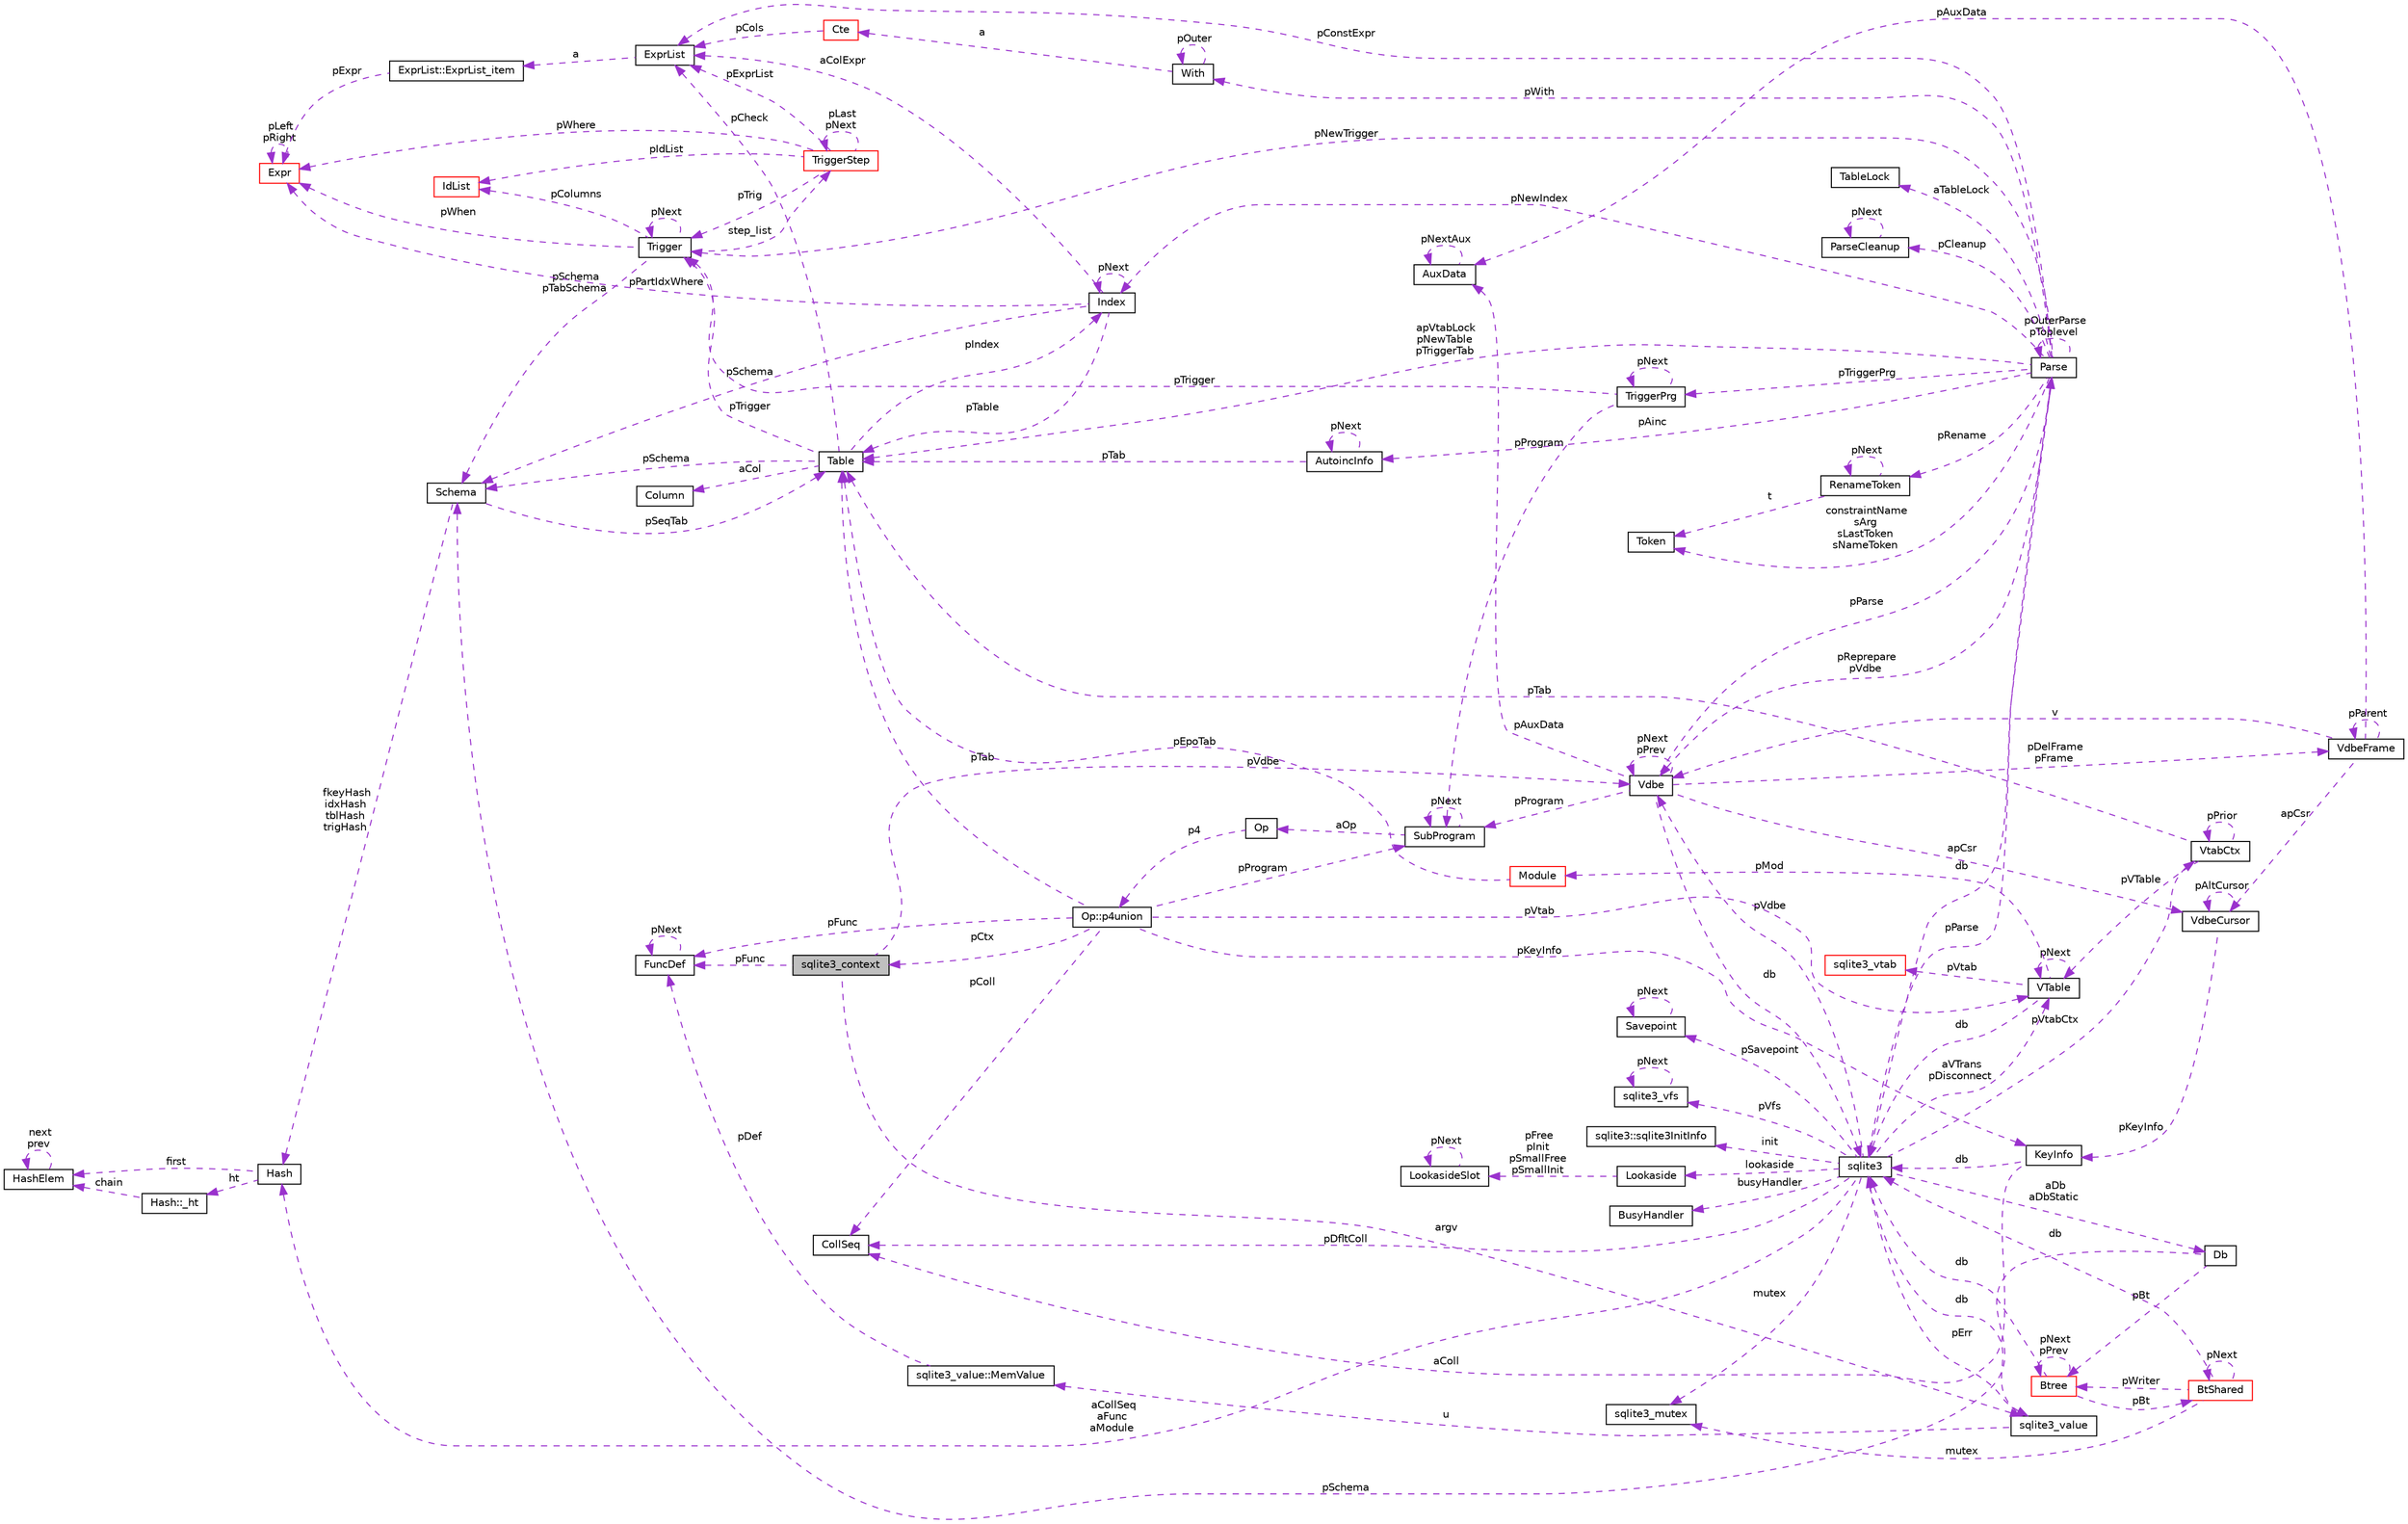 digraph "sqlite3_context"
{
 // LATEX_PDF_SIZE
  edge [fontname="Helvetica",fontsize="10",labelfontname="Helvetica",labelfontsize="10"];
  node [fontname="Helvetica",fontsize="10",shape=record];
  rankdir="LR";
  Node1 [label="sqlite3_context",height=0.2,width=0.4,color="black", fillcolor="grey75", style="filled", fontcolor="black",tooltip=" "];
  Node2 -> Node1 [dir="back",color="darkorchid3",fontsize="10",style="dashed",label=" pFunc" ,fontname="Helvetica"];
  Node2 [label="FuncDef",height=0.2,width=0.4,color="black", fillcolor="white", style="filled",URL="$d1/d3a/structFuncDef.html",tooltip=" "];
  Node2 -> Node2 [dir="back",color="darkorchid3",fontsize="10",style="dashed",label=" pNext" ,fontname="Helvetica"];
  Node3 -> Node1 [dir="back",color="darkorchid3",fontsize="10",style="dashed",label=" pVdbe" ,fontname="Helvetica"];
  Node3 [label="Vdbe",height=0.2,width=0.4,color="black", fillcolor="white", style="filled",URL="$db/d1b/sqlite3_8c.html#de/d53/structVdbe",tooltip=" "];
  Node4 -> Node3 [dir="back",color="darkorchid3",fontsize="10",style="dashed",label=" db" ,fontname="Helvetica"];
  Node4 [label="sqlite3",height=0.2,width=0.4,color="black", fillcolor="white", style="filled",URL="$d9/dcd/structsqlite3.html",tooltip=" "];
  Node5 -> Node4 [dir="back",color="darkorchid3",fontsize="10",style="dashed",label=" pVfs" ,fontname="Helvetica"];
  Node5 [label="sqlite3_vfs",height=0.2,width=0.4,color="black", fillcolor="white", style="filled",URL="$d3/d36/structsqlite3__vfs.html",tooltip=" "];
  Node5 -> Node5 [dir="back",color="darkorchid3",fontsize="10",style="dashed",label=" pNext" ,fontname="Helvetica"];
  Node3 -> Node4 [dir="back",color="darkorchid3",fontsize="10",style="dashed",label=" pVdbe" ,fontname="Helvetica"];
  Node6 -> Node4 [dir="back",color="darkorchid3",fontsize="10",style="dashed",label=" pDfltColl" ,fontname="Helvetica"];
  Node6 [label="CollSeq",height=0.2,width=0.4,color="black", fillcolor="white", style="filled",URL="$d1/d4e/structCollSeq.html",tooltip=" "];
  Node7 -> Node4 [dir="back",color="darkorchid3",fontsize="10",style="dashed",label=" mutex" ,fontname="Helvetica"];
  Node7 [label="sqlite3_mutex",height=0.2,width=0.4,color="black", fillcolor="white", style="filled",URL="$db/d1b/sqlite3_8c.html#d5/d3c/structsqlite3__mutex",tooltip=" "];
  Node8 -> Node4 [dir="back",color="darkorchid3",fontsize="10",style="dashed",label=" aDb\naDbStatic" ,fontname="Helvetica"];
  Node8 [label="Db",height=0.2,width=0.4,color="black", fillcolor="white", style="filled",URL="$db/d1b/sqlite3_8c.html#d2/d6b/structDb",tooltip=" "];
  Node9 -> Node8 [dir="back",color="darkorchid3",fontsize="10",style="dashed",label=" pBt" ,fontname="Helvetica"];
  Node9 [label="Btree",height=0.2,width=0.4,color="red", fillcolor="white", style="filled",URL="$db/d1b/sqlite3_8c.html#dd/db3/structBtree",tooltip=" "];
  Node4 -> Node9 [dir="back",color="darkorchid3",fontsize="10",style="dashed",label=" db" ,fontname="Helvetica"];
  Node10 -> Node9 [dir="back",color="darkorchid3",fontsize="10",style="dashed",label=" pBt" ,fontname="Helvetica"];
  Node10 [label="BtShared",height=0.2,width=0.4,color="red", fillcolor="white", style="filled",URL="$d4/da0/structBtShared.html",tooltip=" "];
  Node4 -> Node10 [dir="back",color="darkorchid3",fontsize="10",style="dashed",label=" db" ,fontname="Helvetica"];
  Node7 -> Node10 [dir="back",color="darkorchid3",fontsize="10",style="dashed",label=" mutex" ,fontname="Helvetica"];
  Node10 -> Node10 [dir="back",color="darkorchid3",fontsize="10",style="dashed",label=" pNext" ,fontname="Helvetica"];
  Node9 -> Node10 [dir="back",color="darkorchid3",fontsize="10",style="dashed",label=" pWriter" ,fontname="Helvetica"];
  Node9 -> Node9 [dir="back",color="darkorchid3",fontsize="10",style="dashed",label=" pNext\npPrev" ,fontname="Helvetica"];
  Node27 -> Node8 [dir="back",color="darkorchid3",fontsize="10",style="dashed",label=" pSchema" ,fontname="Helvetica"];
  Node27 [label="Schema",height=0.2,width=0.4,color="black", fillcolor="white", style="filled",URL="$db/d1b/sqlite3_8c.html#d8/db0/structSchema",tooltip=" "];
  Node28 -> Node27 [dir="back",color="darkorchid3",fontsize="10",style="dashed",label=" fkeyHash\nidxHash\ntblHash\ntrigHash" ,fontname="Helvetica"];
  Node28 [label="Hash",height=0.2,width=0.4,color="black", fillcolor="white", style="filled",URL="$db/d1b/sqlite3_8c.html#d1/dbe/structHash",tooltip=" "];
  Node29 -> Node28 [dir="back",color="darkorchid3",fontsize="10",style="dashed",label=" first" ,fontname="Helvetica"];
  Node29 [label="HashElem",height=0.2,width=0.4,color="black", fillcolor="white", style="filled",URL="$db/d1b/sqlite3_8c.html#da/d21/structHashElem",tooltip=" "];
  Node29 -> Node29 [dir="back",color="darkorchid3",fontsize="10",style="dashed",label=" next\nprev" ,fontname="Helvetica"];
  Node30 -> Node28 [dir="back",color="darkorchid3",fontsize="10",style="dashed",label=" ht" ,fontname="Helvetica"];
  Node30 [label="Hash::_ht",height=0.2,width=0.4,color="black", fillcolor="white", style="filled",URL="$db/d1b/sqlite3_8c.html#d7/d1f/structHash_1_1__ht",tooltip=" "];
  Node29 -> Node30 [dir="back",color="darkorchid3",fontsize="10",style="dashed",label=" chain" ,fontname="Helvetica"];
  Node31 -> Node27 [dir="back",color="darkorchid3",fontsize="10",style="dashed",label=" pSeqTab" ,fontname="Helvetica"];
  Node31 [label="Table",height=0.2,width=0.4,color="black", fillcolor="white", style="filled",URL="$db/d1b/sqlite3_8c.html#dc/dcb/structTable",tooltip=" "];
  Node32 -> Node31 [dir="back",color="darkorchid3",fontsize="10",style="dashed",label=" aCol" ,fontname="Helvetica"];
  Node32 [label="Column",height=0.2,width=0.4,color="black", fillcolor="white", style="filled",URL="$db/d1b/sqlite3_8c.html#dc/dc1/structColumn",tooltip=" "];
  Node33 -> Node31 [dir="back",color="darkorchid3",fontsize="10",style="dashed",label=" pIndex" ,fontname="Helvetica"];
  Node33 [label="Index",height=0.2,width=0.4,color="black", fillcolor="white", style="filled",URL="$db/d1b/sqlite3_8c.html#df/d86/structIndex",tooltip=" "];
  Node31 -> Node33 [dir="back",color="darkorchid3",fontsize="10",style="dashed",label=" pTable" ,fontname="Helvetica"];
  Node33 -> Node33 [dir="back",color="darkorchid3",fontsize="10",style="dashed",label=" pNext" ,fontname="Helvetica"];
  Node27 -> Node33 [dir="back",color="darkorchid3",fontsize="10",style="dashed",label=" pSchema" ,fontname="Helvetica"];
  Node34 -> Node33 [dir="back",color="darkorchid3",fontsize="10",style="dashed",label=" pPartIdxWhere" ,fontname="Helvetica"];
  Node34 [label="Expr",height=0.2,width=0.4,color="red", fillcolor="white", style="filled",URL="$db/d1b/sqlite3_8c.html#d4/dfb/structExpr",tooltip=" "];
  Node34 -> Node34 [dir="back",color="darkorchid3",fontsize="10",style="dashed",label=" pLeft\npRight" ,fontname="Helvetica"];
  Node36 -> Node33 [dir="back",color="darkorchid3",fontsize="10",style="dashed",label=" aColExpr" ,fontname="Helvetica"];
  Node36 [label="ExprList",height=0.2,width=0.4,color="black", fillcolor="white", style="filled",URL="$db/d1b/sqlite3_8c.html#d5/d5c/structExprList",tooltip=" "];
  Node37 -> Node36 [dir="back",color="darkorchid3",fontsize="10",style="dashed",label=" a" ,fontname="Helvetica"];
  Node37 [label="ExprList::ExprList_item",height=0.2,width=0.4,color="black", fillcolor="white", style="filled",URL="$db/d1b/sqlite3_8c.html#d8/dae/structExprList_1_1ExprList__item",tooltip=" "];
  Node34 -> Node37 [dir="back",color="darkorchid3",fontsize="10",style="dashed",label=" pExpr" ,fontname="Helvetica"];
  Node36 -> Node31 [dir="back",color="darkorchid3",fontsize="10",style="dashed",label=" pCheck" ,fontname="Helvetica"];
  Node40 -> Node31 [dir="back",color="darkorchid3",fontsize="10",style="dashed",label=" pTrigger" ,fontname="Helvetica"];
  Node40 [label="Trigger",height=0.2,width=0.4,color="black", fillcolor="white", style="filled",URL="$db/d1b/sqlite3_8c.html#dc/d15/structTrigger",tooltip=" "];
  Node34 -> Node40 [dir="back",color="darkorchid3",fontsize="10",style="dashed",label=" pWhen" ,fontname="Helvetica"];
  Node41 -> Node40 [dir="back",color="darkorchid3",fontsize="10",style="dashed",label=" pColumns" ,fontname="Helvetica"];
  Node41 [label="IdList",height=0.2,width=0.4,color="red", fillcolor="white", style="filled",URL="$db/d1b/sqlite3_8c.html#da/d69/structIdList",tooltip=" "];
  Node27 -> Node40 [dir="back",color="darkorchid3",fontsize="10",style="dashed",label=" pSchema\npTabSchema" ,fontname="Helvetica"];
  Node43 -> Node40 [dir="back",color="darkorchid3",fontsize="10",style="dashed",label=" step_list" ,fontname="Helvetica"];
  Node43 [label="TriggerStep",height=0.2,width=0.4,color="red", fillcolor="white", style="filled",URL="$db/d1b/sqlite3_8c.html#d5/da5/structTriggerStep",tooltip=" "];
  Node40 -> Node43 [dir="back",color="darkorchid3",fontsize="10",style="dashed",label=" pTrig" ,fontname="Helvetica"];
  Node34 -> Node43 [dir="back",color="darkorchid3",fontsize="10",style="dashed",label=" pWhere" ,fontname="Helvetica"];
  Node36 -> Node43 [dir="back",color="darkorchid3",fontsize="10",style="dashed",label=" pExprList" ,fontname="Helvetica"];
  Node41 -> Node43 [dir="back",color="darkorchid3",fontsize="10",style="dashed",label=" pIdList" ,fontname="Helvetica"];
  Node43 -> Node43 [dir="back",color="darkorchid3",fontsize="10",style="dashed",label=" pLast\npNext" ,fontname="Helvetica"];
  Node40 -> Node40 [dir="back",color="darkorchid3",fontsize="10",style="dashed",label=" pNext" ,fontname="Helvetica"];
  Node27 -> Node31 [dir="back",color="darkorchid3",fontsize="10",style="dashed",label=" pSchema" ,fontname="Helvetica"];
  Node52 -> Node4 [dir="back",color="darkorchid3",fontsize="10",style="dashed",label=" init" ,fontname="Helvetica"];
  Node52 [label="sqlite3::sqlite3InitInfo",height=0.2,width=0.4,color="black", fillcolor="white", style="filled",URL="$d9/dcd/structsqlite3.html#df/d52/structsqlite3_1_1sqlite3InitInfo",tooltip=" "];
  Node53 -> Node4 [dir="back",color="darkorchid3",fontsize="10",style="dashed",label=" pParse" ,fontname="Helvetica"];
  Node53 [label="Parse",height=0.2,width=0.4,color="black", fillcolor="white", style="filled",URL="$db/d1b/sqlite3_8c.html#db/dbb/structParse",tooltip=" "];
  Node4 -> Node53 [dir="back",color="darkorchid3",fontsize="10",style="dashed",label=" db" ,fontname="Helvetica"];
  Node3 -> Node53 [dir="back",color="darkorchid3",fontsize="10",style="dashed",label=" pReprepare\npVdbe" ,fontname="Helvetica"];
  Node36 -> Node53 [dir="back",color="darkorchid3",fontsize="10",style="dashed",label=" pConstExpr" ,fontname="Helvetica"];
  Node54 -> Node53 [dir="back",color="darkorchid3",fontsize="10",style="dashed",label=" constraintName\nsArg\nsLastToken\nsNameToken" ,fontname="Helvetica"];
  Node54 [label="Token",height=0.2,width=0.4,color="black", fillcolor="white", style="filled",URL="$db/d1b/sqlite3_8c.html#df/dcd/structToken",tooltip=" "];
  Node55 -> Node53 [dir="back",color="darkorchid3",fontsize="10",style="dashed",label=" aTableLock" ,fontname="Helvetica"];
  Node55 [label="TableLock",height=0.2,width=0.4,color="black", fillcolor="white", style="filled",URL="$db/d1b/sqlite3_8c.html#d1/d79/structTableLock",tooltip=" "];
  Node56 -> Node53 [dir="back",color="darkorchid3",fontsize="10",style="dashed",label=" pAinc" ,fontname="Helvetica"];
  Node56 [label="AutoincInfo",height=0.2,width=0.4,color="black", fillcolor="white", style="filled",URL="$db/d1b/sqlite3_8c.html#db/d7b/structAutoincInfo",tooltip=" "];
  Node56 -> Node56 [dir="back",color="darkorchid3",fontsize="10",style="dashed",label=" pNext" ,fontname="Helvetica"];
  Node31 -> Node56 [dir="back",color="darkorchid3",fontsize="10",style="dashed",label=" pTab" ,fontname="Helvetica"];
  Node53 -> Node53 [dir="back",color="darkorchid3",fontsize="10",style="dashed",label=" pOuterParse\npToplevel" ,fontname="Helvetica"];
  Node31 -> Node53 [dir="back",color="darkorchid3",fontsize="10",style="dashed",label=" apVtabLock\npNewTable\npTriggerTab" ,fontname="Helvetica"];
  Node57 -> Node53 [dir="back",color="darkorchid3",fontsize="10",style="dashed",label=" pTriggerPrg" ,fontname="Helvetica"];
  Node57 [label="TriggerPrg",height=0.2,width=0.4,color="black", fillcolor="white", style="filled",URL="$db/d1b/sqlite3_8c.html#d9/d62/structTriggerPrg",tooltip=" "];
  Node40 -> Node57 [dir="back",color="darkorchid3",fontsize="10",style="dashed",label=" pTrigger" ,fontname="Helvetica"];
  Node57 -> Node57 [dir="back",color="darkorchid3",fontsize="10",style="dashed",label=" pNext" ,fontname="Helvetica"];
  Node58 -> Node57 [dir="back",color="darkorchid3",fontsize="10",style="dashed",label=" pProgram" ,fontname="Helvetica"];
  Node58 [label="SubProgram",height=0.2,width=0.4,color="black", fillcolor="white", style="filled",URL="$db/d1b/sqlite3_8c.html#de/d7a/structSubProgram",tooltip=" "];
  Node59 -> Node58 [dir="back",color="darkorchid3",fontsize="10",style="dashed",label=" aOp" ,fontname="Helvetica"];
  Node59 [label="Op",height=0.2,width=0.4,color="black", fillcolor="white", style="filled",URL="$db/d1b/sqlite3_8c.html#d5/d1d/structVdbeOp",tooltip=" "];
  Node60 -> Node59 [dir="back",color="darkorchid3",fontsize="10",style="dashed",label=" p4" ,fontname="Helvetica"];
  Node60 [label="Op::p4union",height=0.2,width=0.4,color="black", fillcolor="white", style="filled",URL="$db/d1b/sqlite3_8c.html#dd/d82/unionVdbeOp_1_1p4union",tooltip=" "];
  Node2 -> Node60 [dir="back",color="darkorchid3",fontsize="10",style="dashed",label=" pFunc" ,fontname="Helvetica"];
  Node1 -> Node60 [dir="back",color="darkorchid3",fontsize="10",style="dashed",label=" pCtx" ,fontname="Helvetica"];
  Node6 -> Node60 [dir="back",color="darkorchid3",fontsize="10",style="dashed",label=" pColl" ,fontname="Helvetica"];
  Node61 -> Node60 [dir="back",color="darkorchid3",fontsize="10",style="dashed",label=" pVtab" ,fontname="Helvetica"];
  Node61 [label="VTable",height=0.2,width=0.4,color="black", fillcolor="white", style="filled",URL="$db/d1b/sqlite3_8c.html#d9/dde/structVTable",tooltip=" "];
  Node4 -> Node61 [dir="back",color="darkorchid3",fontsize="10",style="dashed",label=" db" ,fontname="Helvetica"];
  Node62 -> Node61 [dir="back",color="darkorchid3",fontsize="10",style="dashed",label=" pMod" ,fontname="Helvetica"];
  Node62 [label="Module",height=0.2,width=0.4,color="red", fillcolor="white", style="filled",URL="$d0/dc5/structModule.html",tooltip=" "];
  Node31 -> Node62 [dir="back",color="darkorchid3",fontsize="10",style="dashed",label=" pEpoTab" ,fontname="Helvetica"];
  Node64 -> Node61 [dir="back",color="darkorchid3",fontsize="10",style="dashed",label=" pVtab" ,fontname="Helvetica"];
  Node64 [label="sqlite3_vtab",height=0.2,width=0.4,color="red", fillcolor="white", style="filled",URL="$de/dd3/sqlite3_8h.html#d3/d12/structsqlite3__vtab",tooltip=" "];
  Node61 -> Node61 [dir="back",color="darkorchid3",fontsize="10",style="dashed",label=" pNext" ,fontname="Helvetica"];
  Node24 -> Node60 [dir="back",color="darkorchid3",fontsize="10",style="dashed",label=" pKeyInfo" ,fontname="Helvetica"];
  Node24 [label="KeyInfo",height=0.2,width=0.4,color="black", fillcolor="white", style="filled",URL="$db/d1b/sqlite3_8c.html#d2/d51/structKeyInfo",tooltip=" "];
  Node4 -> Node24 [dir="back",color="darkorchid3",fontsize="10",style="dashed",label=" db" ,fontname="Helvetica"];
  Node6 -> Node24 [dir="back",color="darkorchid3",fontsize="10",style="dashed",label=" aColl" ,fontname="Helvetica"];
  Node58 -> Node60 [dir="back",color="darkorchid3",fontsize="10",style="dashed",label=" pProgram" ,fontname="Helvetica"];
  Node31 -> Node60 [dir="back",color="darkorchid3",fontsize="10",style="dashed",label=" pTab" ,fontname="Helvetica"];
  Node58 -> Node58 [dir="back",color="darkorchid3",fontsize="10",style="dashed",label=" pNext" ,fontname="Helvetica"];
  Node65 -> Node53 [dir="back",color="darkorchid3",fontsize="10",style="dashed",label=" pCleanup" ,fontname="Helvetica"];
  Node65 [label="ParseCleanup",height=0.2,width=0.4,color="black", fillcolor="white", style="filled",URL="$de/d52/structParseCleanup.html",tooltip=" "];
  Node65 -> Node65 [dir="back",color="darkorchid3",fontsize="10",style="dashed",label=" pNext" ,fontname="Helvetica"];
  Node33 -> Node53 [dir="back",color="darkorchid3",fontsize="10",style="dashed",label=" pNewIndex" ,fontname="Helvetica"];
  Node40 -> Node53 [dir="back",color="darkorchid3",fontsize="10",style="dashed",label=" pNewTrigger" ,fontname="Helvetica"];
  Node47 -> Node53 [dir="back",color="darkorchid3",fontsize="10",style="dashed",label=" pWith" ,fontname="Helvetica"];
  Node47 [label="With",height=0.2,width=0.4,color="black", fillcolor="white", style="filled",URL="$db/d1b/sqlite3_8c.html#df/d70/structWith",tooltip=" "];
  Node47 -> Node47 [dir="back",color="darkorchid3",fontsize="10",style="dashed",label=" pOuter" ,fontname="Helvetica"];
  Node48 -> Node47 [dir="back",color="darkorchid3",fontsize="10",style="dashed",label=" a" ,fontname="Helvetica"];
  Node48 [label="Cte",height=0.2,width=0.4,color="red", fillcolor="white", style="filled",URL="$db/d1b/sqlite3_8c.html#da/dbd/structCte",tooltip=" "];
  Node36 -> Node48 [dir="back",color="darkorchid3",fontsize="10",style="dashed",label=" pCols" ,fontname="Helvetica"];
  Node66 -> Node53 [dir="back",color="darkorchid3",fontsize="10",style="dashed",label=" pRename" ,fontname="Helvetica"];
  Node66 [label="RenameToken",height=0.2,width=0.4,color="black", fillcolor="white", style="filled",URL="$db/d1b/sqlite3_8c.html#d7/db5/structRenameToken",tooltip=" "];
  Node54 -> Node66 [dir="back",color="darkorchid3",fontsize="10",style="dashed",label=" t" ,fontname="Helvetica"];
  Node66 -> Node66 [dir="back",color="darkorchid3",fontsize="10",style="dashed",label=" pNext" ,fontname="Helvetica"];
  Node67 -> Node4 [dir="back",color="darkorchid3",fontsize="10",style="dashed",label=" pErr" ,fontname="Helvetica"];
  Node67 [label="sqlite3_value",height=0.2,width=0.4,color="black", fillcolor="white", style="filled",URL="$d0/d9c/structsqlite3__value.html",tooltip=" "];
  Node68 -> Node67 [dir="back",color="darkorchid3",fontsize="10",style="dashed",label=" u" ,fontname="Helvetica"];
  Node68 [label="sqlite3_value::MemValue",height=0.2,width=0.4,color="black", fillcolor="white", style="filled",URL="$d0/d9c/structsqlite3__value.html#d5/da9/unionsqlite3__value_1_1MemValue",tooltip=" "];
  Node2 -> Node68 [dir="back",color="darkorchid3",fontsize="10",style="dashed",label=" pDef" ,fontname="Helvetica"];
  Node4 -> Node67 [dir="back",color="darkorchid3",fontsize="10",style="dashed",label=" db" ,fontname="Helvetica"];
  Node69 -> Node4 [dir="back",color="darkorchid3",fontsize="10",style="dashed",label=" lookaside" ,fontname="Helvetica"];
  Node69 [label="Lookaside",height=0.2,width=0.4,color="black", fillcolor="white", style="filled",URL="$db/d1b/sqlite3_8c.html#d9/d54/structLookaside",tooltip=" "];
  Node70 -> Node69 [dir="back",color="darkorchid3",fontsize="10",style="dashed",label=" pFree\npInit\npSmallFree\npSmallInit" ,fontname="Helvetica"];
  Node70 [label="LookasideSlot",height=0.2,width=0.4,color="black", fillcolor="white", style="filled",URL="$db/d1b/sqlite3_8c.html#d1/de0/structLookasideSlot",tooltip=" "];
  Node70 -> Node70 [dir="back",color="darkorchid3",fontsize="10",style="dashed",label=" pNext" ,fontname="Helvetica"];
  Node28 -> Node4 [dir="back",color="darkorchid3",fontsize="10",style="dashed",label=" aCollSeq\naFunc\naModule" ,fontname="Helvetica"];
  Node71 -> Node4 [dir="back",color="darkorchid3",fontsize="10",style="dashed",label=" pVtabCtx" ,fontname="Helvetica"];
  Node71 [label="VtabCtx",height=0.2,width=0.4,color="black", fillcolor="white", style="filled",URL="$db/d1b/sqlite3_8c.html#d3/d4f/structVtabCtx",tooltip=" "];
  Node61 -> Node71 [dir="back",color="darkorchid3",fontsize="10",style="dashed",label=" pVTable" ,fontname="Helvetica"];
  Node31 -> Node71 [dir="back",color="darkorchid3",fontsize="10",style="dashed",label=" pTab" ,fontname="Helvetica"];
  Node71 -> Node71 [dir="back",color="darkorchid3",fontsize="10",style="dashed",label=" pPrior" ,fontname="Helvetica"];
  Node61 -> Node4 [dir="back",color="darkorchid3",fontsize="10",style="dashed",label=" aVTrans\npDisconnect" ,fontname="Helvetica"];
  Node72 -> Node4 [dir="back",color="darkorchid3",fontsize="10",style="dashed",label=" busyHandler" ,fontname="Helvetica"];
  Node72 [label="BusyHandler",height=0.2,width=0.4,color="black", fillcolor="white", style="filled",URL="$dc/d2e/structBusyHandler.html",tooltip=" "];
  Node73 -> Node4 [dir="back",color="darkorchid3",fontsize="10",style="dashed",label=" pSavepoint" ,fontname="Helvetica"];
  Node73 [label="Savepoint",height=0.2,width=0.4,color="black", fillcolor="white", style="filled",URL="$db/d1b/sqlite3_8c.html#d3/d2f/structSavepoint",tooltip=" "];
  Node73 -> Node73 [dir="back",color="darkorchid3",fontsize="10",style="dashed",label=" pNext" ,fontname="Helvetica"];
  Node3 -> Node3 [dir="back",color="darkorchid3",fontsize="10",style="dashed",label=" pNext\npPrev" ,fontname="Helvetica"];
  Node53 -> Node3 [dir="back",color="darkorchid3",fontsize="10",style="dashed",label=" pParse" ,fontname="Helvetica"];
  Node74 -> Node3 [dir="back",color="darkorchid3",fontsize="10",style="dashed",label=" apCsr" ,fontname="Helvetica"];
  Node74 [label="VdbeCursor",height=0.2,width=0.4,color="black", fillcolor="white", style="filled",URL="$db/d1b/sqlite3_8c.html#d0/dd5/structVdbeCursor",tooltip=" "];
  Node74 -> Node74 [dir="back",color="darkorchid3",fontsize="10",style="dashed",label=" pAltCursor" ,fontname="Helvetica"];
  Node24 -> Node74 [dir="back",color="darkorchid3",fontsize="10",style="dashed",label=" pKeyInfo" ,fontname="Helvetica"];
  Node75 -> Node3 [dir="back",color="darkorchid3",fontsize="10",style="dashed",label=" pDelFrame\npFrame" ,fontname="Helvetica"];
  Node75 [label="VdbeFrame",height=0.2,width=0.4,color="black", fillcolor="white", style="filled",URL="$db/d1b/sqlite3_8c.html#df/db1/structVdbeFrame",tooltip=" "];
  Node3 -> Node75 [dir="back",color="darkorchid3",fontsize="10",style="dashed",label=" v" ,fontname="Helvetica"];
  Node75 -> Node75 [dir="back",color="darkorchid3",fontsize="10",style="dashed",label=" pParent" ,fontname="Helvetica"];
  Node74 -> Node75 [dir="back",color="darkorchid3",fontsize="10",style="dashed",label=" apCsr" ,fontname="Helvetica"];
  Node76 -> Node75 [dir="back",color="darkorchid3",fontsize="10",style="dashed",label=" pAuxData" ,fontname="Helvetica"];
  Node76 [label="AuxData",height=0.2,width=0.4,color="black", fillcolor="white", style="filled",URL="$d7/d4c/structAuxData.html",tooltip=" "];
  Node76 -> Node76 [dir="back",color="darkorchid3",fontsize="10",style="dashed",label=" pNextAux" ,fontname="Helvetica"];
  Node58 -> Node3 [dir="back",color="darkorchid3",fontsize="10",style="dashed",label=" pProgram" ,fontname="Helvetica"];
  Node76 -> Node3 [dir="back",color="darkorchid3",fontsize="10",style="dashed",label=" pAuxData" ,fontname="Helvetica"];
  Node67 -> Node1 [dir="back",color="darkorchid3",fontsize="10",style="dashed",label=" argv" ,fontname="Helvetica"];
}
